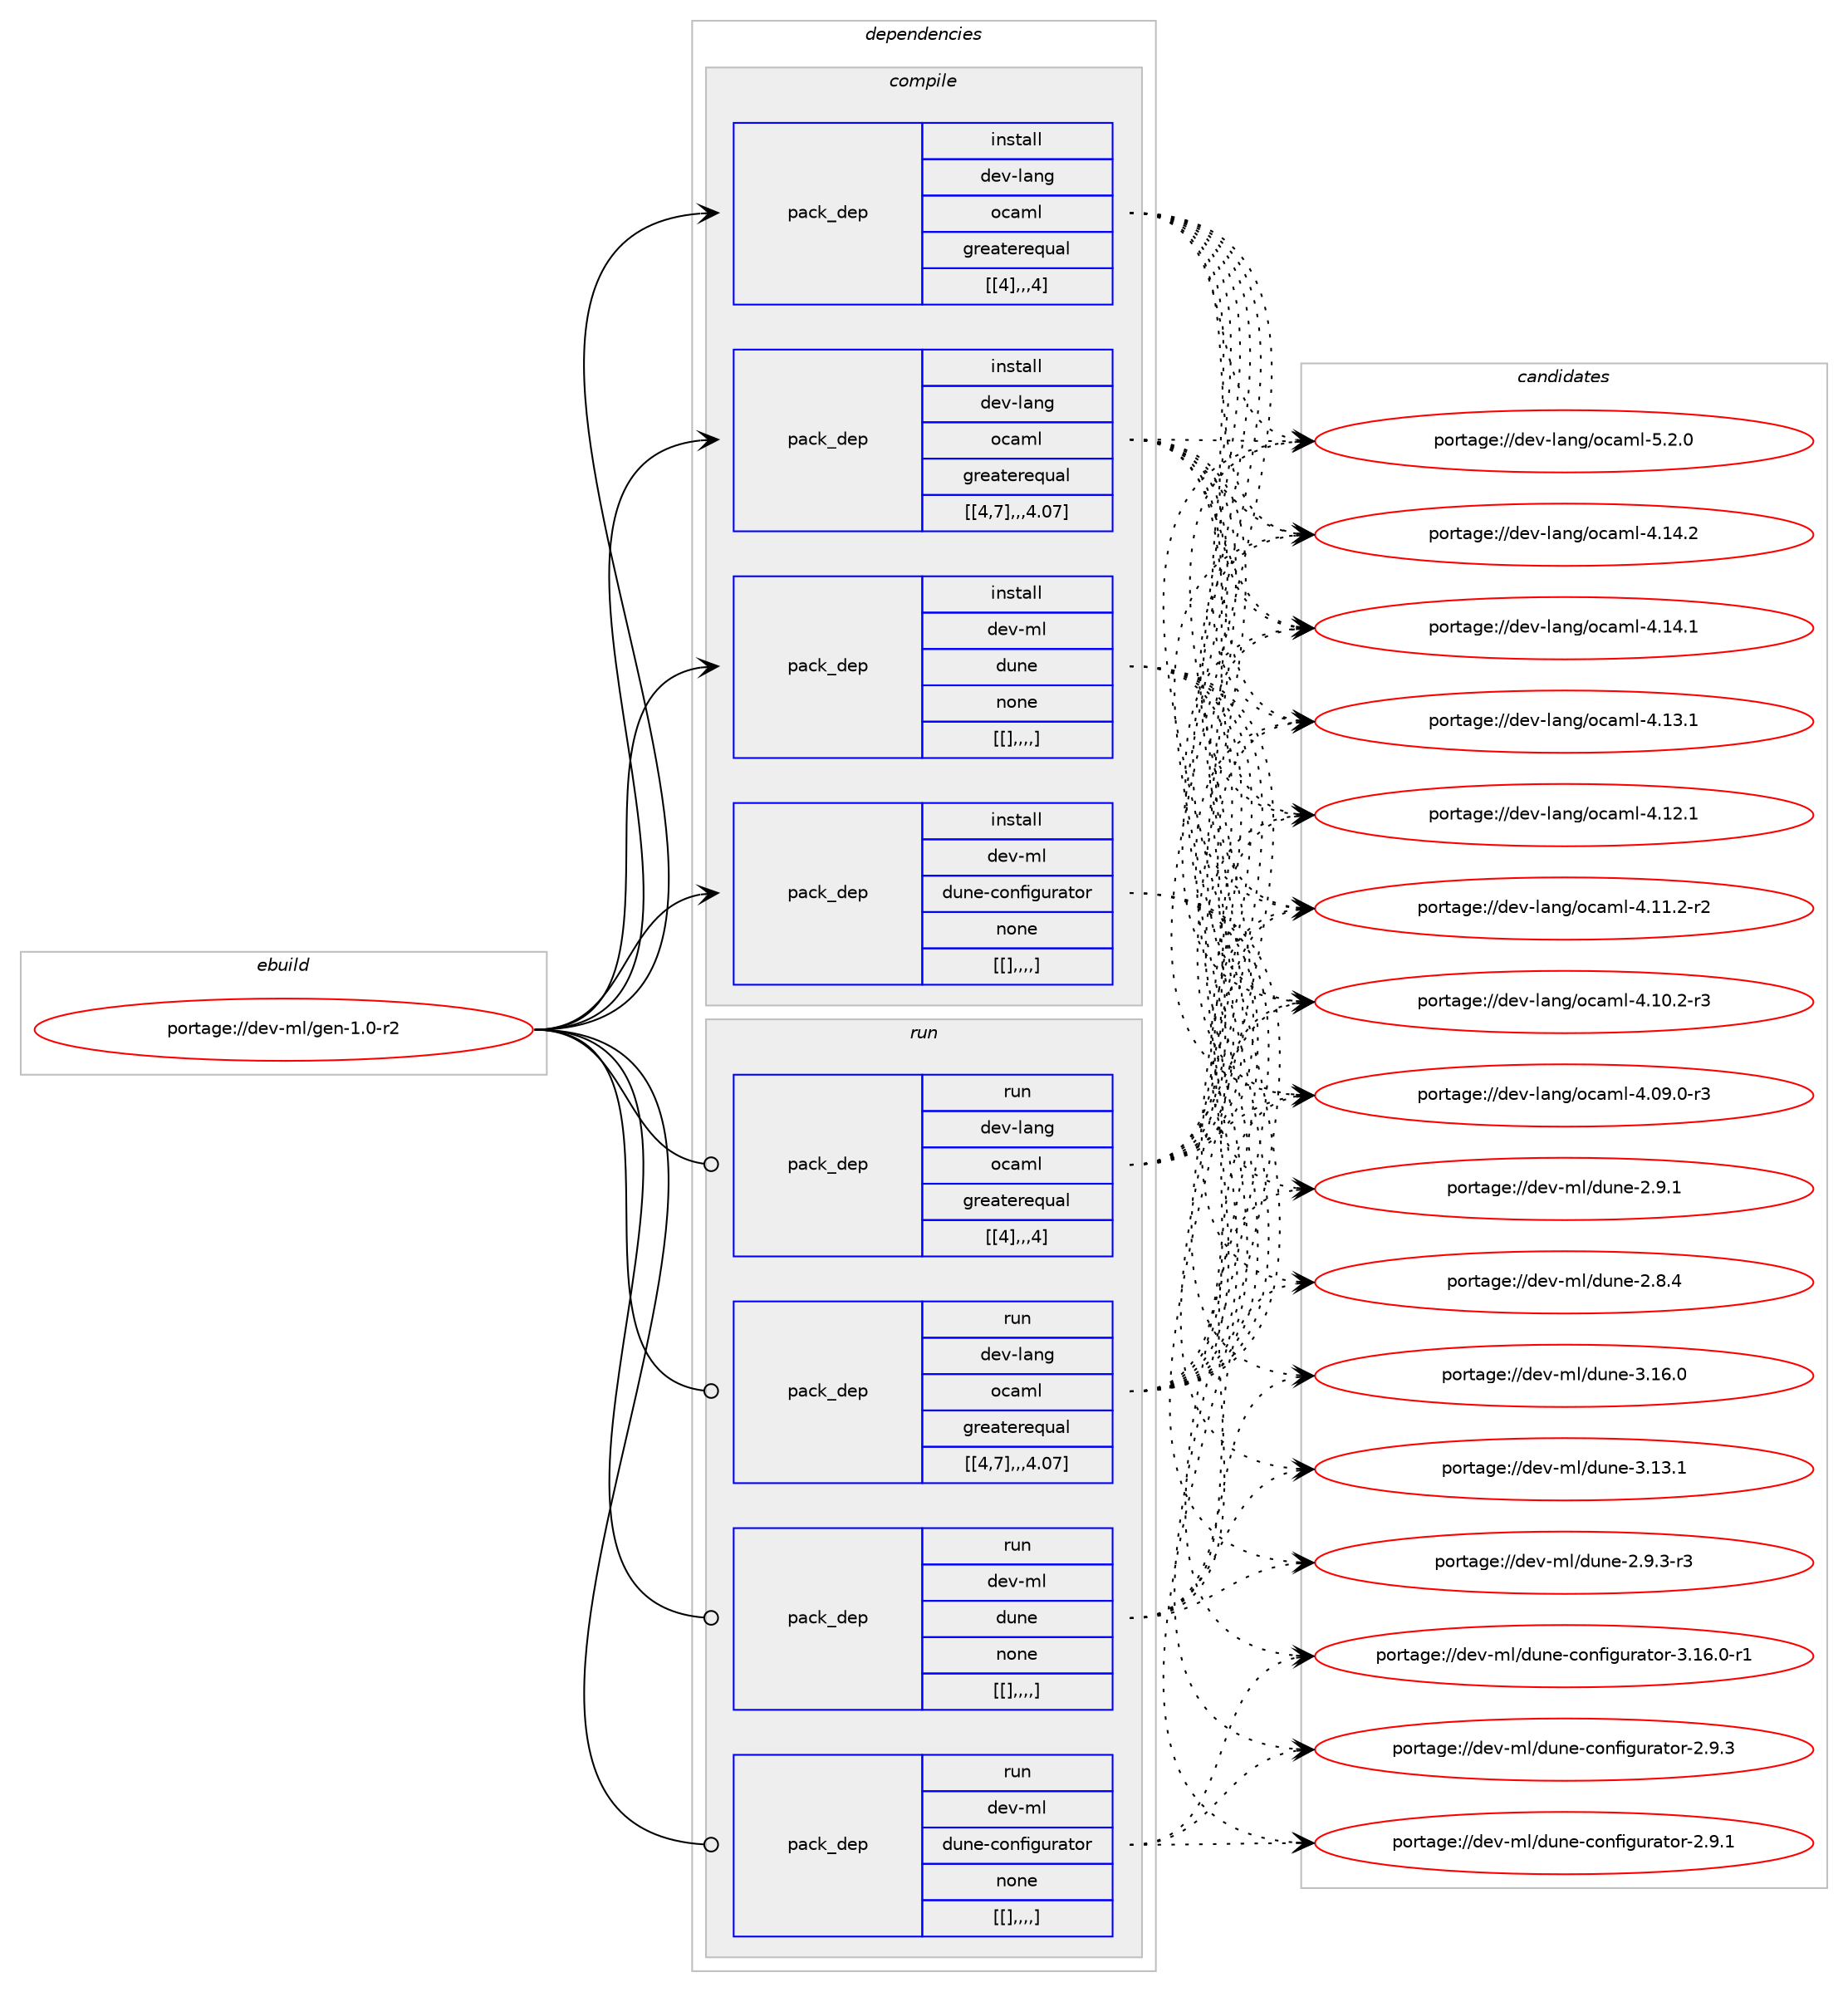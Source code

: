 digraph prolog {

# *************
# Graph options
# *************

newrank=true;
concentrate=true;
compound=true;
graph [rankdir=LR,fontname=Helvetica,fontsize=10,ranksep=1.5];#, ranksep=2.5, nodesep=0.2];
edge  [arrowhead=vee];
node  [fontname=Helvetica,fontsize=10];

# **********
# The ebuild
# **********

subgraph cluster_leftcol {
color=gray;
label=<<i>ebuild</i>>;
id [label="portage://dev-ml/gen-1.0-r2", color=red, width=4, href="../dev-ml/gen-1.0-r2.svg"];
}

# ****************
# The dependencies
# ****************

subgraph cluster_midcol {
color=gray;
label=<<i>dependencies</i>>;
subgraph cluster_compile {
fillcolor="#eeeeee";
style=filled;
label=<<i>compile</i>>;
subgraph pack90555 {
dependency122976 [label=<<TABLE BORDER="0" CELLBORDER="1" CELLSPACING="0" CELLPADDING="4" WIDTH="220"><TR><TD ROWSPAN="6" CELLPADDING="30">pack_dep</TD></TR><TR><TD WIDTH="110">install</TD></TR><TR><TD>dev-lang</TD></TR><TR><TD>ocaml</TD></TR><TR><TD>greaterequal</TD></TR><TR><TD>[[4],,,4]</TD></TR></TABLE>>, shape=none, color=blue];
}
id:e -> dependency122976:w [weight=20,style="solid",arrowhead="vee"];
subgraph pack90573 {
dependency123077 [label=<<TABLE BORDER="0" CELLBORDER="1" CELLSPACING="0" CELLPADDING="4" WIDTH="220"><TR><TD ROWSPAN="6" CELLPADDING="30">pack_dep</TD></TR><TR><TD WIDTH="110">install</TD></TR><TR><TD>dev-lang</TD></TR><TR><TD>ocaml</TD></TR><TR><TD>greaterequal</TD></TR><TR><TD>[[4,7],,,4.07]</TD></TR></TABLE>>, shape=none, color=blue];
}
id:e -> dependency123077:w [weight=20,style="solid",arrowhead="vee"];
subgraph pack90675 {
dependency123081 [label=<<TABLE BORDER="0" CELLBORDER="1" CELLSPACING="0" CELLPADDING="4" WIDTH="220"><TR><TD ROWSPAN="6" CELLPADDING="30">pack_dep</TD></TR><TR><TD WIDTH="110">install</TD></TR><TR><TD>dev-ml</TD></TR><TR><TD>dune</TD></TR><TR><TD>none</TD></TR><TR><TD>[[],,,,]</TD></TR></TABLE>>, shape=none, color=blue];
}
id:e -> dependency123081:w [weight=20,style="solid",arrowhead="vee"];
subgraph pack90708 {
dependency123114 [label=<<TABLE BORDER="0" CELLBORDER="1" CELLSPACING="0" CELLPADDING="4" WIDTH="220"><TR><TD ROWSPAN="6" CELLPADDING="30">pack_dep</TD></TR><TR><TD WIDTH="110">install</TD></TR><TR><TD>dev-ml</TD></TR><TR><TD>dune-configurator</TD></TR><TR><TD>none</TD></TR><TR><TD>[[],,,,]</TD></TR></TABLE>>, shape=none, color=blue];
}
id:e -> dependency123114:w [weight=20,style="solid",arrowhead="vee"];
}
subgraph cluster_compileandrun {
fillcolor="#eeeeee";
style=filled;
label=<<i>compile and run</i>>;
}
subgraph cluster_run {
fillcolor="#eeeeee";
style=filled;
label=<<i>run</i>>;
subgraph pack90819 {
dependency123252 [label=<<TABLE BORDER="0" CELLBORDER="1" CELLSPACING="0" CELLPADDING="4" WIDTH="220"><TR><TD ROWSPAN="6" CELLPADDING="30">pack_dep</TD></TR><TR><TD WIDTH="110">run</TD></TR><TR><TD>dev-lang</TD></TR><TR><TD>ocaml</TD></TR><TR><TD>greaterequal</TD></TR><TR><TD>[[4],,,4]</TD></TR></TABLE>>, shape=none, color=blue];
}
id:e -> dependency123252:w [weight=20,style="solid",arrowhead="odot"];
subgraph pack90845 {
dependency123267 [label=<<TABLE BORDER="0" CELLBORDER="1" CELLSPACING="0" CELLPADDING="4" WIDTH="220"><TR><TD ROWSPAN="6" CELLPADDING="30">pack_dep</TD></TR><TR><TD WIDTH="110">run</TD></TR><TR><TD>dev-lang</TD></TR><TR><TD>ocaml</TD></TR><TR><TD>greaterequal</TD></TR><TR><TD>[[4,7],,,4.07]</TD></TR></TABLE>>, shape=none, color=blue];
}
id:e -> dependency123267:w [weight=20,style="solid",arrowhead="odot"];
subgraph pack90871 {
dependency123315 [label=<<TABLE BORDER="0" CELLBORDER="1" CELLSPACING="0" CELLPADDING="4" WIDTH="220"><TR><TD ROWSPAN="6" CELLPADDING="30">pack_dep</TD></TR><TR><TD WIDTH="110">run</TD></TR><TR><TD>dev-ml</TD></TR><TR><TD>dune</TD></TR><TR><TD>none</TD></TR><TR><TD>[[],,,,]</TD></TR></TABLE>>, shape=none, color=blue];
}
id:e -> dependency123315:w [weight=20,style="solid",arrowhead="odot"];
subgraph pack90902 {
dependency123375 [label=<<TABLE BORDER="0" CELLBORDER="1" CELLSPACING="0" CELLPADDING="4" WIDTH="220"><TR><TD ROWSPAN="6" CELLPADDING="30">pack_dep</TD></TR><TR><TD WIDTH="110">run</TD></TR><TR><TD>dev-ml</TD></TR><TR><TD>dune-configurator</TD></TR><TR><TD>none</TD></TR><TR><TD>[[],,,,]</TD></TR></TABLE>>, shape=none, color=blue];
}
id:e -> dependency123375:w [weight=20,style="solid",arrowhead="odot"];
}
}

# **************
# The candidates
# **************

subgraph cluster_choices {
rank=same;
color=gray;
label=<<i>candidates</i>>;

subgraph choice90217 {
color=black;
nodesep=1;
choice1001011184510897110103471119997109108455346504648 [label="portage://dev-lang/ocaml-5.2.0", color=red, width=4,href="../dev-lang/ocaml-5.2.0.svg"];
choice100101118451089711010347111999710910845524649524650 [label="portage://dev-lang/ocaml-4.14.2", color=red, width=4,href="../dev-lang/ocaml-4.14.2.svg"];
choice100101118451089711010347111999710910845524649524649 [label="portage://dev-lang/ocaml-4.14.1", color=red, width=4,href="../dev-lang/ocaml-4.14.1.svg"];
choice100101118451089711010347111999710910845524649514649 [label="portage://dev-lang/ocaml-4.13.1", color=red, width=4,href="../dev-lang/ocaml-4.13.1.svg"];
choice100101118451089711010347111999710910845524649504649 [label="portage://dev-lang/ocaml-4.12.1", color=red, width=4,href="../dev-lang/ocaml-4.12.1.svg"];
choice1001011184510897110103471119997109108455246494946504511450 [label="portage://dev-lang/ocaml-4.11.2-r2", color=red, width=4,href="../dev-lang/ocaml-4.11.2-r2.svg"];
choice1001011184510897110103471119997109108455246494846504511451 [label="portage://dev-lang/ocaml-4.10.2-r3", color=red, width=4,href="../dev-lang/ocaml-4.10.2-r3.svg"];
choice1001011184510897110103471119997109108455246485746484511451 [label="portage://dev-lang/ocaml-4.09.0-r3", color=red, width=4,href="../dev-lang/ocaml-4.09.0-r3.svg"];
dependency122976:e -> choice1001011184510897110103471119997109108455346504648:w [style=dotted,weight="100"];
dependency122976:e -> choice100101118451089711010347111999710910845524649524650:w [style=dotted,weight="100"];
dependency122976:e -> choice100101118451089711010347111999710910845524649524649:w [style=dotted,weight="100"];
dependency122976:e -> choice100101118451089711010347111999710910845524649514649:w [style=dotted,weight="100"];
dependency122976:e -> choice100101118451089711010347111999710910845524649504649:w [style=dotted,weight="100"];
dependency122976:e -> choice1001011184510897110103471119997109108455246494946504511450:w [style=dotted,weight="100"];
dependency122976:e -> choice1001011184510897110103471119997109108455246494846504511451:w [style=dotted,weight="100"];
dependency122976:e -> choice1001011184510897110103471119997109108455246485746484511451:w [style=dotted,weight="100"];
}
subgraph choice90228 {
color=black;
nodesep=1;
choice1001011184510897110103471119997109108455346504648 [label="portage://dev-lang/ocaml-5.2.0", color=red, width=4,href="../dev-lang/ocaml-5.2.0.svg"];
choice100101118451089711010347111999710910845524649524650 [label="portage://dev-lang/ocaml-4.14.2", color=red, width=4,href="../dev-lang/ocaml-4.14.2.svg"];
choice100101118451089711010347111999710910845524649524649 [label="portage://dev-lang/ocaml-4.14.1", color=red, width=4,href="../dev-lang/ocaml-4.14.1.svg"];
choice100101118451089711010347111999710910845524649514649 [label="portage://dev-lang/ocaml-4.13.1", color=red, width=4,href="../dev-lang/ocaml-4.13.1.svg"];
choice100101118451089711010347111999710910845524649504649 [label="portage://dev-lang/ocaml-4.12.1", color=red, width=4,href="../dev-lang/ocaml-4.12.1.svg"];
choice1001011184510897110103471119997109108455246494946504511450 [label="portage://dev-lang/ocaml-4.11.2-r2", color=red, width=4,href="../dev-lang/ocaml-4.11.2-r2.svg"];
choice1001011184510897110103471119997109108455246494846504511451 [label="portage://dev-lang/ocaml-4.10.2-r3", color=red, width=4,href="../dev-lang/ocaml-4.10.2-r3.svg"];
choice1001011184510897110103471119997109108455246485746484511451 [label="portage://dev-lang/ocaml-4.09.0-r3", color=red, width=4,href="../dev-lang/ocaml-4.09.0-r3.svg"];
dependency123077:e -> choice1001011184510897110103471119997109108455346504648:w [style=dotted,weight="100"];
dependency123077:e -> choice100101118451089711010347111999710910845524649524650:w [style=dotted,weight="100"];
dependency123077:e -> choice100101118451089711010347111999710910845524649524649:w [style=dotted,weight="100"];
dependency123077:e -> choice100101118451089711010347111999710910845524649514649:w [style=dotted,weight="100"];
dependency123077:e -> choice100101118451089711010347111999710910845524649504649:w [style=dotted,weight="100"];
dependency123077:e -> choice1001011184510897110103471119997109108455246494946504511450:w [style=dotted,weight="100"];
dependency123077:e -> choice1001011184510897110103471119997109108455246494846504511451:w [style=dotted,weight="100"];
dependency123077:e -> choice1001011184510897110103471119997109108455246485746484511451:w [style=dotted,weight="100"];
}
subgraph choice90257 {
color=black;
nodesep=1;
choice100101118451091084710011711010145514649544648 [label="portage://dev-ml/dune-3.16.0", color=red, width=4,href="../dev-ml/dune-3.16.0.svg"];
choice100101118451091084710011711010145514649514649 [label="portage://dev-ml/dune-3.13.1", color=red, width=4,href="../dev-ml/dune-3.13.1.svg"];
choice10010111845109108471001171101014550465746514511451 [label="portage://dev-ml/dune-2.9.3-r3", color=red, width=4,href="../dev-ml/dune-2.9.3-r3.svg"];
choice1001011184510910847100117110101455046574649 [label="portage://dev-ml/dune-2.9.1", color=red, width=4,href="../dev-ml/dune-2.9.1.svg"];
choice1001011184510910847100117110101455046564652 [label="portage://dev-ml/dune-2.8.4", color=red, width=4,href="../dev-ml/dune-2.8.4.svg"];
dependency123081:e -> choice100101118451091084710011711010145514649544648:w [style=dotted,weight="100"];
dependency123081:e -> choice100101118451091084710011711010145514649514649:w [style=dotted,weight="100"];
dependency123081:e -> choice10010111845109108471001171101014550465746514511451:w [style=dotted,weight="100"];
dependency123081:e -> choice1001011184510910847100117110101455046574649:w [style=dotted,weight="100"];
dependency123081:e -> choice1001011184510910847100117110101455046564652:w [style=dotted,weight="100"];
}
subgraph choice90345 {
color=black;
nodesep=1;
choice1001011184510910847100117110101459911111010210510311711497116111114455146495446484511449 [label="portage://dev-ml/dune-configurator-3.16.0-r1", color=red, width=4,href="../dev-ml/dune-configurator-3.16.0-r1.svg"];
choice1001011184510910847100117110101459911111010210510311711497116111114455046574651 [label="portage://dev-ml/dune-configurator-2.9.3", color=red, width=4,href="../dev-ml/dune-configurator-2.9.3.svg"];
choice1001011184510910847100117110101459911111010210510311711497116111114455046574649 [label="portage://dev-ml/dune-configurator-2.9.1", color=red, width=4,href="../dev-ml/dune-configurator-2.9.1.svg"];
dependency123114:e -> choice1001011184510910847100117110101459911111010210510311711497116111114455146495446484511449:w [style=dotted,weight="100"];
dependency123114:e -> choice1001011184510910847100117110101459911111010210510311711497116111114455046574651:w [style=dotted,weight="100"];
dependency123114:e -> choice1001011184510910847100117110101459911111010210510311711497116111114455046574649:w [style=dotted,weight="100"];
}
subgraph choice90350 {
color=black;
nodesep=1;
choice1001011184510897110103471119997109108455346504648 [label="portage://dev-lang/ocaml-5.2.0", color=red, width=4,href="../dev-lang/ocaml-5.2.0.svg"];
choice100101118451089711010347111999710910845524649524650 [label="portage://dev-lang/ocaml-4.14.2", color=red, width=4,href="../dev-lang/ocaml-4.14.2.svg"];
choice100101118451089711010347111999710910845524649524649 [label="portage://dev-lang/ocaml-4.14.1", color=red, width=4,href="../dev-lang/ocaml-4.14.1.svg"];
choice100101118451089711010347111999710910845524649514649 [label="portage://dev-lang/ocaml-4.13.1", color=red, width=4,href="../dev-lang/ocaml-4.13.1.svg"];
choice100101118451089711010347111999710910845524649504649 [label="portage://dev-lang/ocaml-4.12.1", color=red, width=4,href="../dev-lang/ocaml-4.12.1.svg"];
choice1001011184510897110103471119997109108455246494946504511450 [label="portage://dev-lang/ocaml-4.11.2-r2", color=red, width=4,href="../dev-lang/ocaml-4.11.2-r2.svg"];
choice1001011184510897110103471119997109108455246494846504511451 [label="portage://dev-lang/ocaml-4.10.2-r3", color=red, width=4,href="../dev-lang/ocaml-4.10.2-r3.svg"];
choice1001011184510897110103471119997109108455246485746484511451 [label="portage://dev-lang/ocaml-4.09.0-r3", color=red, width=4,href="../dev-lang/ocaml-4.09.0-r3.svg"];
dependency123252:e -> choice1001011184510897110103471119997109108455346504648:w [style=dotted,weight="100"];
dependency123252:e -> choice100101118451089711010347111999710910845524649524650:w [style=dotted,weight="100"];
dependency123252:e -> choice100101118451089711010347111999710910845524649524649:w [style=dotted,weight="100"];
dependency123252:e -> choice100101118451089711010347111999710910845524649514649:w [style=dotted,weight="100"];
dependency123252:e -> choice100101118451089711010347111999710910845524649504649:w [style=dotted,weight="100"];
dependency123252:e -> choice1001011184510897110103471119997109108455246494946504511450:w [style=dotted,weight="100"];
dependency123252:e -> choice1001011184510897110103471119997109108455246494846504511451:w [style=dotted,weight="100"];
dependency123252:e -> choice1001011184510897110103471119997109108455246485746484511451:w [style=dotted,weight="100"];
}
subgraph choice90429 {
color=black;
nodesep=1;
choice1001011184510897110103471119997109108455346504648 [label="portage://dev-lang/ocaml-5.2.0", color=red, width=4,href="../dev-lang/ocaml-5.2.0.svg"];
choice100101118451089711010347111999710910845524649524650 [label="portage://dev-lang/ocaml-4.14.2", color=red, width=4,href="../dev-lang/ocaml-4.14.2.svg"];
choice100101118451089711010347111999710910845524649524649 [label="portage://dev-lang/ocaml-4.14.1", color=red, width=4,href="../dev-lang/ocaml-4.14.1.svg"];
choice100101118451089711010347111999710910845524649514649 [label="portage://dev-lang/ocaml-4.13.1", color=red, width=4,href="../dev-lang/ocaml-4.13.1.svg"];
choice100101118451089711010347111999710910845524649504649 [label="portage://dev-lang/ocaml-4.12.1", color=red, width=4,href="../dev-lang/ocaml-4.12.1.svg"];
choice1001011184510897110103471119997109108455246494946504511450 [label="portage://dev-lang/ocaml-4.11.2-r2", color=red, width=4,href="../dev-lang/ocaml-4.11.2-r2.svg"];
choice1001011184510897110103471119997109108455246494846504511451 [label="portage://dev-lang/ocaml-4.10.2-r3", color=red, width=4,href="../dev-lang/ocaml-4.10.2-r3.svg"];
choice1001011184510897110103471119997109108455246485746484511451 [label="portage://dev-lang/ocaml-4.09.0-r3", color=red, width=4,href="../dev-lang/ocaml-4.09.0-r3.svg"];
dependency123267:e -> choice1001011184510897110103471119997109108455346504648:w [style=dotted,weight="100"];
dependency123267:e -> choice100101118451089711010347111999710910845524649524650:w [style=dotted,weight="100"];
dependency123267:e -> choice100101118451089711010347111999710910845524649524649:w [style=dotted,weight="100"];
dependency123267:e -> choice100101118451089711010347111999710910845524649514649:w [style=dotted,weight="100"];
dependency123267:e -> choice100101118451089711010347111999710910845524649504649:w [style=dotted,weight="100"];
dependency123267:e -> choice1001011184510897110103471119997109108455246494946504511450:w [style=dotted,weight="100"];
dependency123267:e -> choice1001011184510897110103471119997109108455246494846504511451:w [style=dotted,weight="100"];
dependency123267:e -> choice1001011184510897110103471119997109108455246485746484511451:w [style=dotted,weight="100"];
}
subgraph choice90439 {
color=black;
nodesep=1;
choice100101118451091084710011711010145514649544648 [label="portage://dev-ml/dune-3.16.0", color=red, width=4,href="../dev-ml/dune-3.16.0.svg"];
choice100101118451091084710011711010145514649514649 [label="portage://dev-ml/dune-3.13.1", color=red, width=4,href="../dev-ml/dune-3.13.1.svg"];
choice10010111845109108471001171101014550465746514511451 [label="portage://dev-ml/dune-2.9.3-r3", color=red, width=4,href="../dev-ml/dune-2.9.3-r3.svg"];
choice1001011184510910847100117110101455046574649 [label="portage://dev-ml/dune-2.9.1", color=red, width=4,href="../dev-ml/dune-2.9.1.svg"];
choice1001011184510910847100117110101455046564652 [label="portage://dev-ml/dune-2.8.4", color=red, width=4,href="../dev-ml/dune-2.8.4.svg"];
dependency123315:e -> choice100101118451091084710011711010145514649544648:w [style=dotted,weight="100"];
dependency123315:e -> choice100101118451091084710011711010145514649514649:w [style=dotted,weight="100"];
dependency123315:e -> choice10010111845109108471001171101014550465746514511451:w [style=dotted,weight="100"];
dependency123315:e -> choice1001011184510910847100117110101455046574649:w [style=dotted,weight="100"];
dependency123315:e -> choice1001011184510910847100117110101455046564652:w [style=dotted,weight="100"];
}
subgraph choice90443 {
color=black;
nodesep=1;
choice1001011184510910847100117110101459911111010210510311711497116111114455146495446484511449 [label="portage://dev-ml/dune-configurator-3.16.0-r1", color=red, width=4,href="../dev-ml/dune-configurator-3.16.0-r1.svg"];
choice1001011184510910847100117110101459911111010210510311711497116111114455046574651 [label="portage://dev-ml/dune-configurator-2.9.3", color=red, width=4,href="../dev-ml/dune-configurator-2.9.3.svg"];
choice1001011184510910847100117110101459911111010210510311711497116111114455046574649 [label="portage://dev-ml/dune-configurator-2.9.1", color=red, width=4,href="../dev-ml/dune-configurator-2.9.1.svg"];
dependency123375:e -> choice1001011184510910847100117110101459911111010210510311711497116111114455146495446484511449:w [style=dotted,weight="100"];
dependency123375:e -> choice1001011184510910847100117110101459911111010210510311711497116111114455046574651:w [style=dotted,weight="100"];
dependency123375:e -> choice1001011184510910847100117110101459911111010210510311711497116111114455046574649:w [style=dotted,weight="100"];
}
}

}
